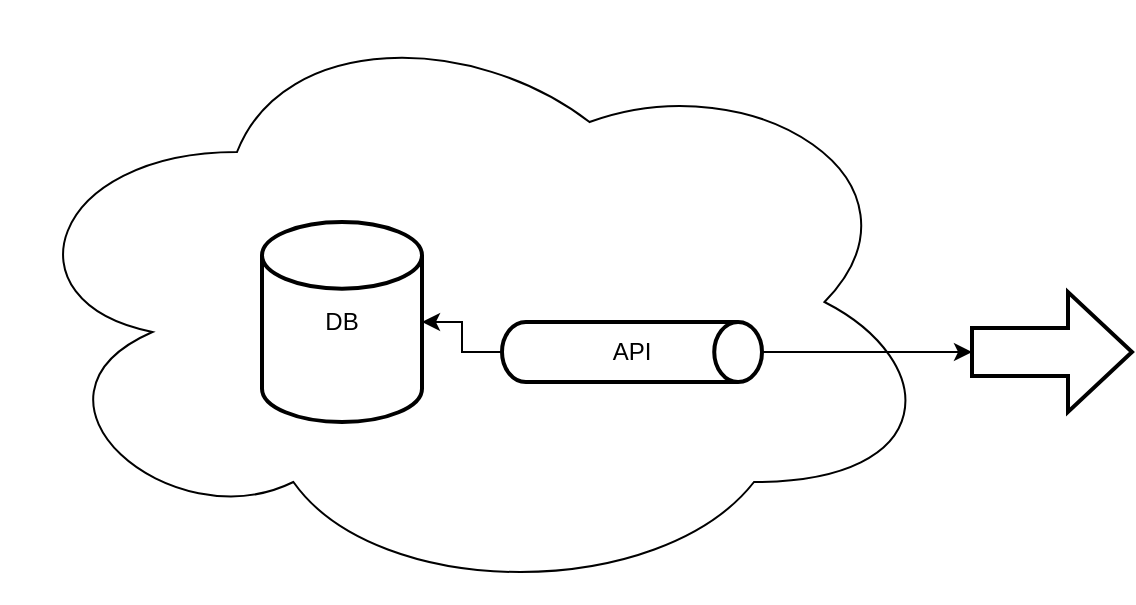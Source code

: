 <mxfile version="20.8.12" type="github">
  <diagram name="Page-1" id="PF3J-7Q-EQc-BLYBZfNt">
    <mxGraphModel dx="880" dy="462" grid="1" gridSize="10" guides="1" tooltips="1" connect="1" arrows="1" fold="1" page="1" pageScale="1" pageWidth="850" pageHeight="1100" math="0" shadow="0">
      <root>
        <mxCell id="0" />
        <mxCell id="1" parent="0" />
        <mxCell id="tEX4fsR3dozc-LeBYAaW-1" value="" style="ellipse;shape=cloud;whiteSpace=wrap;html=1;" vertex="1" parent="1">
          <mxGeometry x="160" y="90" width="470" height="300" as="geometry" />
        </mxCell>
        <mxCell id="tEX4fsR3dozc-LeBYAaW-3" value="DB" style="strokeWidth=2;html=1;shape=mxgraph.flowchart.database;whiteSpace=wrap;" vertex="1" parent="1">
          <mxGeometry x="290" y="200" width="80" height="100" as="geometry" />
        </mxCell>
        <mxCell id="tEX4fsR3dozc-LeBYAaW-5" value="" style="edgeStyle=orthogonalEdgeStyle;rounded=0;orthogonalLoop=1;jettySize=auto;html=1;" edge="1" parent="1" source="tEX4fsR3dozc-LeBYAaW-4" target="tEX4fsR3dozc-LeBYAaW-3">
          <mxGeometry relative="1" as="geometry" />
        </mxCell>
        <mxCell id="tEX4fsR3dozc-LeBYAaW-7" value="" style="edgeStyle=orthogonalEdgeStyle;rounded=0;orthogonalLoop=1;jettySize=auto;html=1;" edge="1" parent="1" source="tEX4fsR3dozc-LeBYAaW-4" target="tEX4fsR3dozc-LeBYAaW-6">
          <mxGeometry relative="1" as="geometry" />
        </mxCell>
        <mxCell id="tEX4fsR3dozc-LeBYAaW-4" value="API" style="strokeWidth=2;html=1;shape=mxgraph.flowchart.direct_data;whiteSpace=wrap;" vertex="1" parent="1">
          <mxGeometry x="410" y="250" width="130" height="30" as="geometry" />
        </mxCell>
        <mxCell id="tEX4fsR3dozc-LeBYAaW-6" value="" style="shape=singleArrow;whiteSpace=wrap;html=1;arrowWidth=0.4;arrowSize=0.4;strokeWidth=2;" vertex="1" parent="1">
          <mxGeometry x="645" y="235" width="80" height="60" as="geometry" />
        </mxCell>
      </root>
    </mxGraphModel>
  </diagram>
</mxfile>
